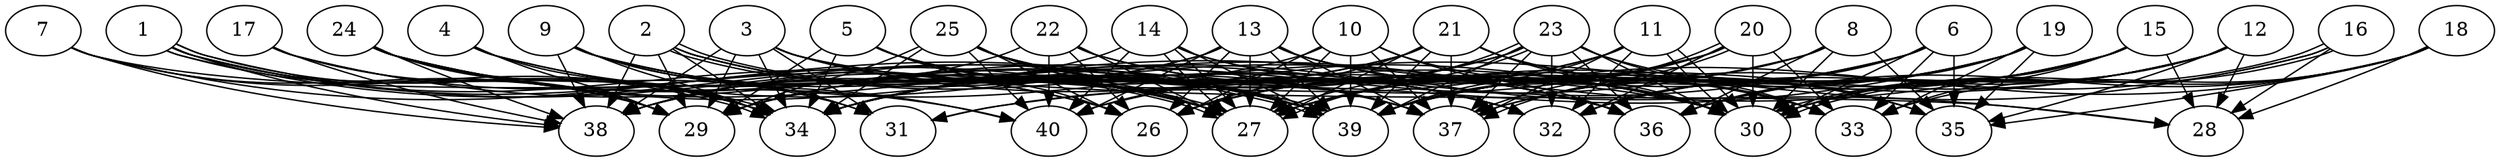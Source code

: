 // DAG automatically generated by daggen at Thu Oct  3 14:06:49 2019
// ./daggen --dot -n 40 --ccr 0.5 --fat 0.9 --regular 0.9 --density 0.9 --mindata 5242880 --maxdata 52428800 
digraph G {
  1 [size="44380160", alpha="0.20", expect_size="22190080"] 
  1 -> 26 [size ="22190080"]
  1 -> 27 [size ="22190080"]
  1 -> 29 [size ="22190080"]
  1 -> 34 [size ="22190080"]
  1 -> 34 [size ="22190080"]
  1 -> 38 [size ="22190080"]
  1 -> 39 [size ="22190080"]
  1 -> 39 [size ="22190080"]
  2 [size="80242688", alpha="0.11", expect_size="40121344"] 
  2 -> 27 [size ="40121344"]
  2 -> 27 [size ="40121344"]
  2 -> 29 [size ="40121344"]
  2 -> 32 [size ="40121344"]
  2 -> 34 [size ="40121344"]
  2 -> 37 [size ="40121344"]
  2 -> 38 [size ="40121344"]
  2 -> 39 [size ="40121344"]
  3 [size="23220224", alpha="0.09", expect_size="11610112"] 
  3 -> 27 [size ="11610112"]
  3 -> 28 [size ="11610112"]
  3 -> 29 [size ="11610112"]
  3 -> 30 [size ="11610112"]
  3 -> 31 [size ="11610112"]
  3 -> 34 [size ="11610112"]
  3 -> 38 [size ="11610112"]
  3 -> 39 [size ="11610112"]
  4 [size="74008576", alpha="0.18", expect_size="37004288"] 
  4 -> 27 [size ="37004288"]
  4 -> 29 [size ="37004288"]
  4 -> 34 [size ="37004288"]
  4 -> 36 [size ="37004288"]
  5 [size="28076032", alpha="0.17", expect_size="14038016"] 
  5 -> 26 [size ="14038016"]
  5 -> 27 [size ="14038016"]
  5 -> 29 [size ="14038016"]
  5 -> 32 [size ="14038016"]
  5 -> 34 [size ="14038016"]
  5 -> 37 [size ="14038016"]
  5 -> 39 [size ="14038016"]
  6 [size="11419648", alpha="0.04", expect_size="5709824"] 
  6 -> 26 [size ="5709824"]
  6 -> 27 [size ="5709824"]
  6 -> 30 [size ="5709824"]
  6 -> 32 [size ="5709824"]
  6 -> 33 [size ="5709824"]
  6 -> 34 [size ="5709824"]
  6 -> 35 [size ="5709824"]
  6 -> 39 [size ="5709824"]
  7 [size="99227648", alpha="0.15", expect_size="49613824"] 
  7 -> 29 [size ="49613824"]
  7 -> 30 [size ="49613824"]
  7 -> 34 [size ="49613824"]
  7 -> 38 [size ="49613824"]
  7 -> 39 [size ="49613824"]
  8 [size="33036288", alpha="0.09", expect_size="16518144"] 
  8 -> 26 [size ="16518144"]
  8 -> 30 [size ="16518144"]
  8 -> 34 [size ="16518144"]
  8 -> 35 [size ="16518144"]
  8 -> 36 [size ="16518144"]
  8 -> 39 [size ="16518144"]
  9 [size="46264320", alpha="0.19", expect_size="23132160"] 
  9 -> 27 [size ="23132160"]
  9 -> 30 [size ="23132160"]
  9 -> 31 [size ="23132160"]
  9 -> 34 [size ="23132160"]
  9 -> 38 [size ="23132160"]
  9 -> 39 [size ="23132160"]
  9 -> 40 [size ="23132160"]
  10 [size="55382016", alpha="0.02", expect_size="27691008"] 
  10 -> 26 [size ="27691008"]
  10 -> 27 [size ="27691008"]
  10 -> 30 [size ="27691008"]
  10 -> 34 [size ="27691008"]
  10 -> 36 [size ="27691008"]
  10 -> 37 [size ="27691008"]
  10 -> 39 [size ="27691008"]
  11 [size="16183296", alpha="0.02", expect_size="8091648"] 
  11 -> 26 [size ="8091648"]
  11 -> 30 [size ="8091648"]
  11 -> 30 [size ="8091648"]
  11 -> 31 [size ="8091648"]
  11 -> 32 [size ="8091648"]
  11 -> 37 [size ="8091648"]
  11 -> 39 [size ="8091648"]
  12 [size="14143488", alpha="0.13", expect_size="7071744"] 
  12 -> 27 [size ="7071744"]
  12 -> 28 [size ="7071744"]
  12 -> 30 [size ="7071744"]
  12 -> 32 [size ="7071744"]
  12 -> 35 [size ="7071744"]
  12 -> 36 [size ="7071744"]
  12 -> 39 [size ="7071744"]
  13 [size="65771520", alpha="0.12", expect_size="32885760"] 
  13 -> 26 [size ="32885760"]
  13 -> 27 [size ="32885760"]
  13 -> 28 [size ="32885760"]
  13 -> 29 [size ="32885760"]
  13 -> 30 [size ="32885760"]
  13 -> 35 [size ="32885760"]
  13 -> 37 [size ="32885760"]
  13 -> 38 [size ="32885760"]
  13 -> 39 [size ="32885760"]
  13 -> 40 [size ="32885760"]
  14 [size="14278656", alpha="0.07", expect_size="7139328"] 
  14 -> 27 [size ="7139328"]
  14 -> 27 [size ="7139328"]
  14 -> 30 [size ="7139328"]
  14 -> 33 [size ="7139328"]
  14 -> 38 [size ="7139328"]
  14 -> 39 [size ="7139328"]
  14 -> 40 [size ="7139328"]
  15 [size="101361664", alpha="0.10", expect_size="50680832"] 
  15 -> 27 [size ="50680832"]
  15 -> 28 [size ="50680832"]
  15 -> 30 [size ="50680832"]
  15 -> 33 [size ="50680832"]
  15 -> 34 [size ="50680832"]
  15 -> 36 [size ="50680832"]
  15 -> 39 [size ="50680832"]
  16 [size="87871488", alpha="0.13", expect_size="43935744"] 
  16 -> 28 [size ="43935744"]
  16 -> 30 [size ="43935744"]
  16 -> 30 [size ="43935744"]
  16 -> 37 [size ="43935744"]
  16 -> 40 [size ="43935744"]
  17 [size="11241472", alpha="0.03", expect_size="5620736"] 
  17 -> 26 [size ="5620736"]
  17 -> 34 [size ="5620736"]
  17 -> 37 [size ="5620736"]
  17 -> 38 [size ="5620736"]
  18 [size="82010112", alpha="0.15", expect_size="41005056"] 
  18 -> 28 [size ="41005056"]
  18 -> 30 [size ="41005056"]
  18 -> 33 [size ="41005056"]
  18 -> 35 [size ="41005056"]
  18 -> 36 [size ="41005056"]
  18 -> 39 [size ="41005056"]
  19 [size="29509632", alpha="0.09", expect_size="14754816"] 
  19 -> 27 [size ="14754816"]
  19 -> 31 [size ="14754816"]
  19 -> 32 [size ="14754816"]
  19 -> 33 [size ="14754816"]
  19 -> 35 [size ="14754816"]
  19 -> 36 [size ="14754816"]
  19 -> 37 [size ="14754816"]
  19 -> 39 [size ="14754816"]
  20 [size="24170496", alpha="0.06", expect_size="12085248"] 
  20 -> 27 [size ="12085248"]
  20 -> 29 [size ="12085248"]
  20 -> 30 [size ="12085248"]
  20 -> 32 [size ="12085248"]
  20 -> 33 [size ="12085248"]
  20 -> 37 [size ="12085248"]
  20 -> 37 [size ="12085248"]
  20 -> 39 [size ="12085248"]
  21 [size="32442368", alpha="0.09", expect_size="16221184"] 
  21 -> 26 [size ="16221184"]
  21 -> 27 [size ="16221184"]
  21 -> 30 [size ="16221184"]
  21 -> 33 [size ="16221184"]
  21 -> 34 [size ="16221184"]
  21 -> 35 [size ="16221184"]
  21 -> 37 [size ="16221184"]
  21 -> 38 [size ="16221184"]
  21 -> 39 [size ="16221184"]
  22 [size="40392704", alpha="0.08", expect_size="20196352"] 
  22 -> 26 [size ="20196352"]
  22 -> 27 [size ="20196352"]
  22 -> 30 [size ="20196352"]
  22 -> 36 [size ="20196352"]
  22 -> 38 [size ="20196352"]
  22 -> 40 [size ="20196352"]
  23 [size="103352320", alpha="0.09", expect_size="51676160"] 
  23 -> 27 [size ="51676160"]
  23 -> 27 [size ="51676160"]
  23 -> 29 [size ="51676160"]
  23 -> 30 [size ="51676160"]
  23 -> 32 [size ="51676160"]
  23 -> 33 [size ="51676160"]
  23 -> 34 [size ="51676160"]
  23 -> 35 [size ="51676160"]
  23 -> 36 [size ="51676160"]
  23 -> 37 [size ="51676160"]
  23 -> 39 [size ="51676160"]
  23 -> 40 [size ="51676160"]
  24 [size="66254848", alpha="0.03", expect_size="33127424"] 
  24 -> 29 [size ="33127424"]
  24 -> 31 [size ="33127424"]
  24 -> 32 [size ="33127424"]
  24 -> 34 [size ="33127424"]
  24 -> 36 [size ="33127424"]
  24 -> 38 [size ="33127424"]
  24 -> 39 [size ="33127424"]
  24 -> 40 [size ="33127424"]
  25 [size="98033664", alpha="0.01", expect_size="49016832"] 
  25 -> 26 [size ="49016832"]
  25 -> 27 [size ="49016832"]
  25 -> 29 [size ="49016832"]
  25 -> 32 [size ="49016832"]
  25 -> 34 [size ="49016832"]
  25 -> 36 [size ="49016832"]
  25 -> 37 [size ="49016832"]
  25 -> 39 [size ="49016832"]
  25 -> 40 [size ="49016832"]
  26 [size="50520064", alpha="0.20", expect_size="25260032"] 
  27 [size="15269888", alpha="0.17", expect_size="7634944"] 
  28 [size="29831168", alpha="0.19", expect_size="14915584"] 
  29 [size="101978112", alpha="0.08", expect_size="50989056"] 
  30 [size="52353024", alpha="0.07", expect_size="26176512"] 
  31 [size="79777792", alpha="0.08", expect_size="39888896"] 
  32 [size="29403136", alpha="0.09", expect_size="14701568"] 
  33 [size="65357824", alpha="0.02", expect_size="32678912"] 
  34 [size="11632640", alpha="0.15", expect_size="5816320"] 
  35 [size="26126336", alpha="0.08", expect_size="13063168"] 
  36 [size="32055296", alpha="0.17", expect_size="16027648"] 
  37 [size="30353408", alpha="0.07", expect_size="15176704"] 
  38 [size="15396864", alpha="0.11", expect_size="7698432"] 
  39 [size="104103936", alpha="0.20", expect_size="52051968"] 
  40 [size="49143808", alpha="0.11", expect_size="24571904"] 
}
